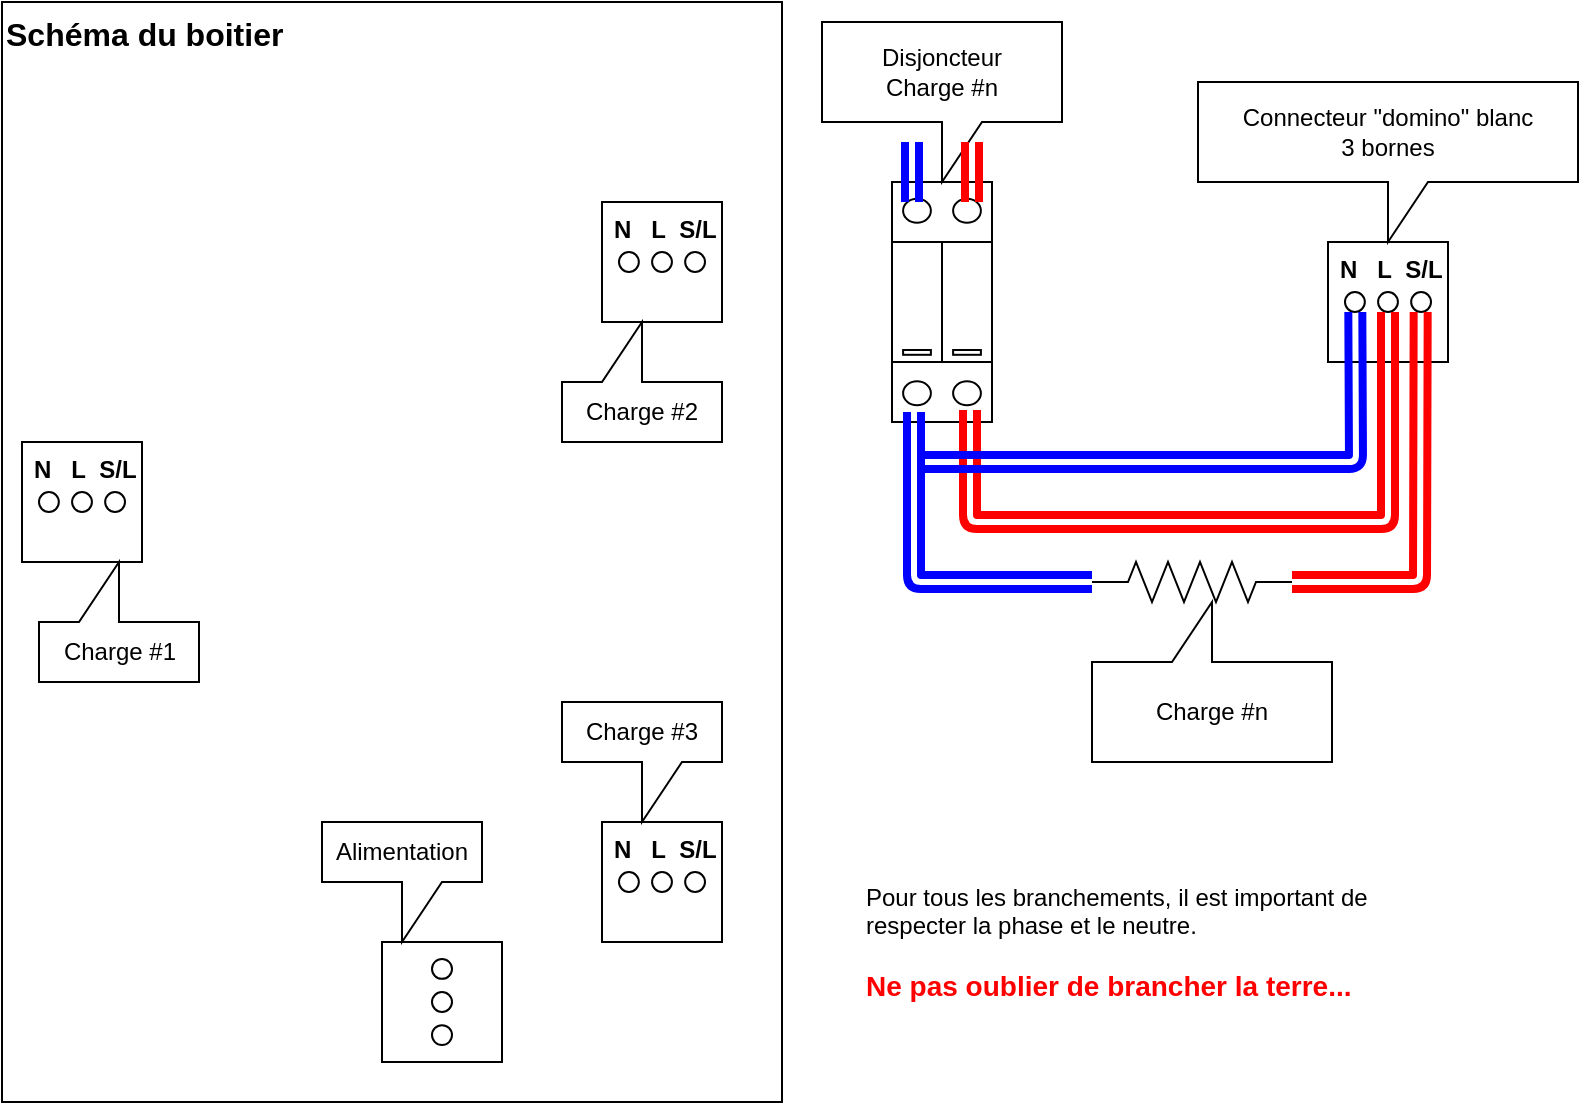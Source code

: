 <mxfile version="14.5.1" type="device"><diagram name="Page-1" id="7e0a89b8-554c-2b80-1dc8-d5c74ca68de4"><mxGraphModel dx="1086" dy="926" grid="1" gridSize="10" guides="1" tooltips="1" connect="1" arrows="1" fold="1" page="1" pageScale="1" pageWidth="827" pageHeight="583" background="#ffffff" math="0" shadow="0"><root><mxCell id="0"/><mxCell id="1" parent="0"/><mxCell id="nm547ZjQrcTAWtDK7rr3-16" value="&lt;span style=&quot;font-size: 16px&quot;&gt;&lt;b&gt;Schéma du boitier&lt;br&gt;&lt;/b&gt;&lt;/span&gt;" style="rounded=0;whiteSpace=wrap;html=1;verticalAlign=top;align=left;" parent="1" vertex="1"><mxGeometry x="10" y="10" width="390" height="550" as="geometry"/></mxCell><mxCell id="P47pTHpwBbHtv2b1lyid-33" value="" style="group;verticalAlign=top;" parent="1" vertex="1" connectable="0"><mxGeometry x="420" y="20" width="378" height="370" as="geometry"/></mxCell><mxCell id="nm547ZjQrcTAWtDK7rr3-2" value="&lt;b&gt;&amp;nbsp;N&amp;nbsp; &amp;nbsp;L&amp;nbsp; S/L&lt;/b&gt;" style="whiteSpace=wrap;html=1;aspect=fixed;verticalAlign=top;" parent="P47pTHpwBbHtv2b1lyid-33" vertex="1"><mxGeometry x="253" y="110" width="60" height="60" as="geometry"/></mxCell><mxCell id="nm547ZjQrcTAWtDK7rr3-1" value="" style="verticalLabelPosition=bottom;shadow=0;dashed=0;align=center;html=1;verticalAlign=top;shape=mxgraph.electrical.transmission.terminal_3_phase;pointerEvents=1;" parent="P47pTHpwBbHtv2b1lyid-33" vertex="1"><mxGeometry x="261.5" y="135" width="43" height="10" as="geometry"/></mxCell><mxCell id="nm547ZjQrcTAWtDK7rr3-4" value="Connecteur &quot;domino&quot; blanc&lt;br&gt;3 bornes" style="shape=callout;whiteSpace=wrap;html=1;perimeter=calloutPerimeter;" parent="P47pTHpwBbHtv2b1lyid-33" vertex="1"><mxGeometry x="188" y="30" width="190" height="80" as="geometry"/></mxCell><mxCell id="nm547ZjQrcTAWtDK7rr3-5" value="" style="verticalLabelPosition=bottom;dashed=0;shadow=0;html=1;align=center;verticalAlign=top;shape=mxgraph.cabinets.surge_protection_2p;" parent="P47pTHpwBbHtv2b1lyid-33" vertex="1"><mxGeometry x="35" y="80" width="50" height="120" as="geometry"/></mxCell><mxCell id="nm547ZjQrcTAWtDK7rr3-6" value="Disjoncteur&lt;br&gt;Charge #n" style="shape=callout;whiteSpace=wrap;html=1;perimeter=calloutPerimeter;" parent="P47pTHpwBbHtv2b1lyid-33" vertex="1"><mxGeometry width="120" height="80" as="geometry"/></mxCell><mxCell id="nm547ZjQrcTAWtDK7rr3-7" value="" style="pointerEvents=1;verticalLabelPosition=bottom;shadow=0;dashed=0;align=center;html=1;verticalAlign=top;shape=mxgraph.electrical.resistors.resistor_2;" parent="P47pTHpwBbHtv2b1lyid-33" vertex="1"><mxGeometry x="135" y="270" width="100" height="20" as="geometry"/></mxCell><mxCell id="nm547ZjQrcTAWtDK7rr3-8" value="Charge #n" style="shape=callout;whiteSpace=wrap;html=1;perimeter=calloutPerimeter;direction=west;" parent="P47pTHpwBbHtv2b1lyid-33" vertex="1"><mxGeometry x="135" y="290" width="120" height="80" as="geometry"/></mxCell><mxCell id="nm547ZjQrcTAWtDK7rr3-9" value="" style="shape=link;html=1;exitX=0.78;exitY=0.95;exitDx=0;exitDy=0;exitPerimeter=0;entryX=0.5;entryY=1;entryDx=0;entryDy=0;entryPerimeter=0;fillColor=#a20025;shadow=0;strokeWidth=4;strokeColor=#FF0000;" parent="P47pTHpwBbHtv2b1lyid-33" source="nm547ZjQrcTAWtDK7rr3-5" target="nm547ZjQrcTAWtDK7rr3-1" edge="1"><mxGeometry width="100" relative="1" as="geometry"><mxPoint x="415" y="220" as="sourcePoint"/><mxPoint x="515" y="220" as="targetPoint"/><Array as="points"><mxPoint x="74" y="250"/><mxPoint x="283" y="250"/></Array></mxGeometry></mxCell><mxCell id="nm547ZjQrcTAWtDK7rr3-10" value="" style="shape=link;html=1;exitX=0.88;exitY=1;exitDx=0;exitDy=0;exitPerimeter=0;entryX=1;entryY=0.5;entryDx=0;entryDy=0;entryPerimeter=0;fillColor=#a20025;strokeWidth=4;strokeColor=#FF0000;" parent="P47pTHpwBbHtv2b1lyid-33" source="nm547ZjQrcTAWtDK7rr3-1" target="nm547ZjQrcTAWtDK7rr3-7" edge="1"><mxGeometry width="100" relative="1" as="geometry"><mxPoint x="345" y="260" as="sourcePoint"/><mxPoint x="561.16" y="211" as="targetPoint"/><Array as="points"><mxPoint x="299" y="280"/></Array></mxGeometry></mxCell><mxCell id="nm547ZjQrcTAWtDK7rr3-11" value="" style="shape=link;html=1;exitX=0;exitY=0.5;exitDx=0;exitDy=0;exitPerimeter=0;entryX=0.22;entryY=0.958;entryDx=0;entryDy=0;entryPerimeter=0;strokeWidth=4;fillColor=#0050ef;strokeColor=#0000FF;" parent="P47pTHpwBbHtv2b1lyid-33" source="nm547ZjQrcTAWtDK7rr3-7" target="nm547ZjQrcTAWtDK7rr3-5" edge="1"><mxGeometry width="100" relative="1" as="geometry"><mxPoint x="122.84" y="247.5" as="sourcePoint"/><mxPoint x="35" y="352.5" as="targetPoint"/><Array as="points"><mxPoint x="46" y="280"/></Array></mxGeometry></mxCell><mxCell id="nm547ZjQrcTAWtDK7rr3-12" value="" style="shape=link;html=1;strokeWidth=4;fillColor=#0050ef;strokeColor=#0000FF;width=4;" parent="P47pTHpwBbHtv2b1lyid-33" edge="1"><mxGeometry width="100" relative="1" as="geometry"><mxPoint x="45" y="90" as="sourcePoint"/><mxPoint x="45" y="60" as="targetPoint"/><Array as="points"><mxPoint x="45" y="90.04"/></Array></mxGeometry></mxCell><mxCell id="nm547ZjQrcTAWtDK7rr3-13" value="" style="shape=link;html=1;strokeWidth=4;fillColor=#0050ef;width=4;strokeColor=#FF0000;" parent="P47pTHpwBbHtv2b1lyid-33" edge="1"><mxGeometry width="100" relative="1" as="geometry"><mxPoint x="75" y="90" as="sourcePoint"/><mxPoint x="75" y="60" as="targetPoint"/><Array as="points"><mxPoint x="75" y="90.04"/><mxPoint x="75" y="80"/></Array></mxGeometry></mxCell><mxCell id="WvP-4srbXxM733UpWT3r-1" value="" style="shape=link;html=1;exitX=0.12;exitY=1;exitDx=0;exitDy=0;exitPerimeter=0;strokeWidth=4;fillColor=#0050ef;strokeColor=#0000FF;" edge="1" parent="P47pTHpwBbHtv2b1lyid-33" source="nm547ZjQrcTAWtDK7rr3-1"><mxGeometry width="100" relative="1" as="geometry"><mxPoint x="224" y="195.04" as="sourcePoint"/><mxPoint x="50" y="220" as="targetPoint"/><Array as="points"><mxPoint x="267" y="220"/><mxPoint x="130" y="220"/></Array></mxGeometry></mxCell><mxCell id="WvP-4srbXxM733UpWT3r-3" value="&lt;b&gt;&amp;nbsp;N&amp;nbsp; &amp;nbsp;L&amp;nbsp; S/L&lt;/b&gt;" style="whiteSpace=wrap;html=1;aspect=fixed;verticalAlign=top;" vertex="1" parent="1"><mxGeometry x="20" y="230" width="60" height="60" as="geometry"/></mxCell><mxCell id="WvP-4srbXxM733UpWT3r-4" value="" style="verticalLabelPosition=bottom;shadow=0;dashed=0;align=center;html=1;verticalAlign=top;shape=mxgraph.electrical.transmission.terminal_3_phase;pointerEvents=1;" vertex="1" parent="1"><mxGeometry x="28.5" y="255" width="43" height="10" as="geometry"/></mxCell><mxCell id="WvP-4srbXxM733UpWT3r-5" value="&lt;b&gt;&amp;nbsp;N&amp;nbsp; &amp;nbsp;L&amp;nbsp; S/L&lt;/b&gt;" style="whiteSpace=wrap;html=1;aspect=fixed;verticalAlign=top;" vertex="1" parent="1"><mxGeometry x="310" y="110" width="60" height="60" as="geometry"/></mxCell><mxCell id="WvP-4srbXxM733UpWT3r-6" value="" style="verticalLabelPosition=bottom;shadow=0;dashed=0;align=center;html=1;verticalAlign=top;shape=mxgraph.electrical.transmission.terminal_3_phase;pointerEvents=1;" vertex="1" parent="1"><mxGeometry x="318.5" y="135" width="43" height="10" as="geometry"/></mxCell><mxCell id="WvP-4srbXxM733UpWT3r-7" value="&lt;b&gt;&amp;nbsp;N&amp;nbsp; &amp;nbsp;L&amp;nbsp; S/L&lt;/b&gt;" style="whiteSpace=wrap;html=1;aspect=fixed;verticalAlign=top;" vertex="1" parent="1"><mxGeometry x="310" y="420" width="60" height="60" as="geometry"/></mxCell><mxCell id="WvP-4srbXxM733UpWT3r-8" value="" style="verticalLabelPosition=bottom;shadow=0;dashed=0;align=center;html=1;verticalAlign=top;shape=mxgraph.electrical.transmission.terminal_3_phase;pointerEvents=1;" vertex="1" parent="1"><mxGeometry x="318.5" y="445" width="43" height="10" as="geometry"/></mxCell><mxCell id="WvP-4srbXxM733UpWT3r-10" value="Charge #1" style="shape=callout;whiteSpace=wrap;html=1;perimeter=calloutPerimeter;direction=west;" vertex="1" parent="1"><mxGeometry x="28.5" y="290" width="80" height="60" as="geometry"/></mxCell><mxCell id="WvP-4srbXxM733UpWT3r-11" value="Charge #2" style="shape=callout;whiteSpace=wrap;html=1;perimeter=calloutPerimeter;direction=west;" vertex="1" parent="1"><mxGeometry x="290" y="170" width="80" height="60" as="geometry"/></mxCell><mxCell id="WvP-4srbXxM733UpWT3r-12" value="Charge #3" style="shape=callout;whiteSpace=wrap;html=1;perimeter=calloutPerimeter;direction=east;" vertex="1" parent="1"><mxGeometry x="290" y="360" width="80" height="60" as="geometry"/></mxCell><mxCell id="WvP-4srbXxM733UpWT3r-13" value="" style="whiteSpace=wrap;html=1;aspect=fixed;verticalAlign=top;" vertex="1" parent="1"><mxGeometry x="200" y="480" width="60" height="60" as="geometry"/></mxCell><mxCell id="WvP-4srbXxM733UpWT3r-14" value="" style="verticalLabelPosition=bottom;shadow=0;dashed=0;align=center;html=1;verticalAlign=top;shape=mxgraph.electrical.transmission.terminal_3_phase;pointerEvents=1;direction=south;" vertex="1" parent="1"><mxGeometry x="225" y="488.5" width="10" height="43" as="geometry"/></mxCell><mxCell id="WvP-4srbXxM733UpWT3r-15" value="Alimentation" style="shape=callout;whiteSpace=wrap;html=1;perimeter=calloutPerimeter;direction=east;" vertex="1" parent="1"><mxGeometry x="170" y="420" width="80" height="60" as="geometry"/></mxCell><mxCell id="WvP-4srbXxM733UpWT3r-16" value="Pour tous les branchements, il est important de respecter la phase et le neutre.&lt;br&gt;&lt;br&gt;&lt;b&gt;&lt;font color=&quot;#ff0000&quot; style=&quot;font-size: 14px&quot;&gt;Ne pas oublier de brancher la terre...&lt;/font&gt;&lt;/b&gt;" style="text;html=1;strokeColor=none;fillColor=none;align=left;verticalAlign=middle;whiteSpace=wrap;rounded=0;" vertex="1" parent="1"><mxGeometry x="440" y="440" width="280" height="80" as="geometry"/></mxCell></root></mxGraphModel></diagram></mxfile>